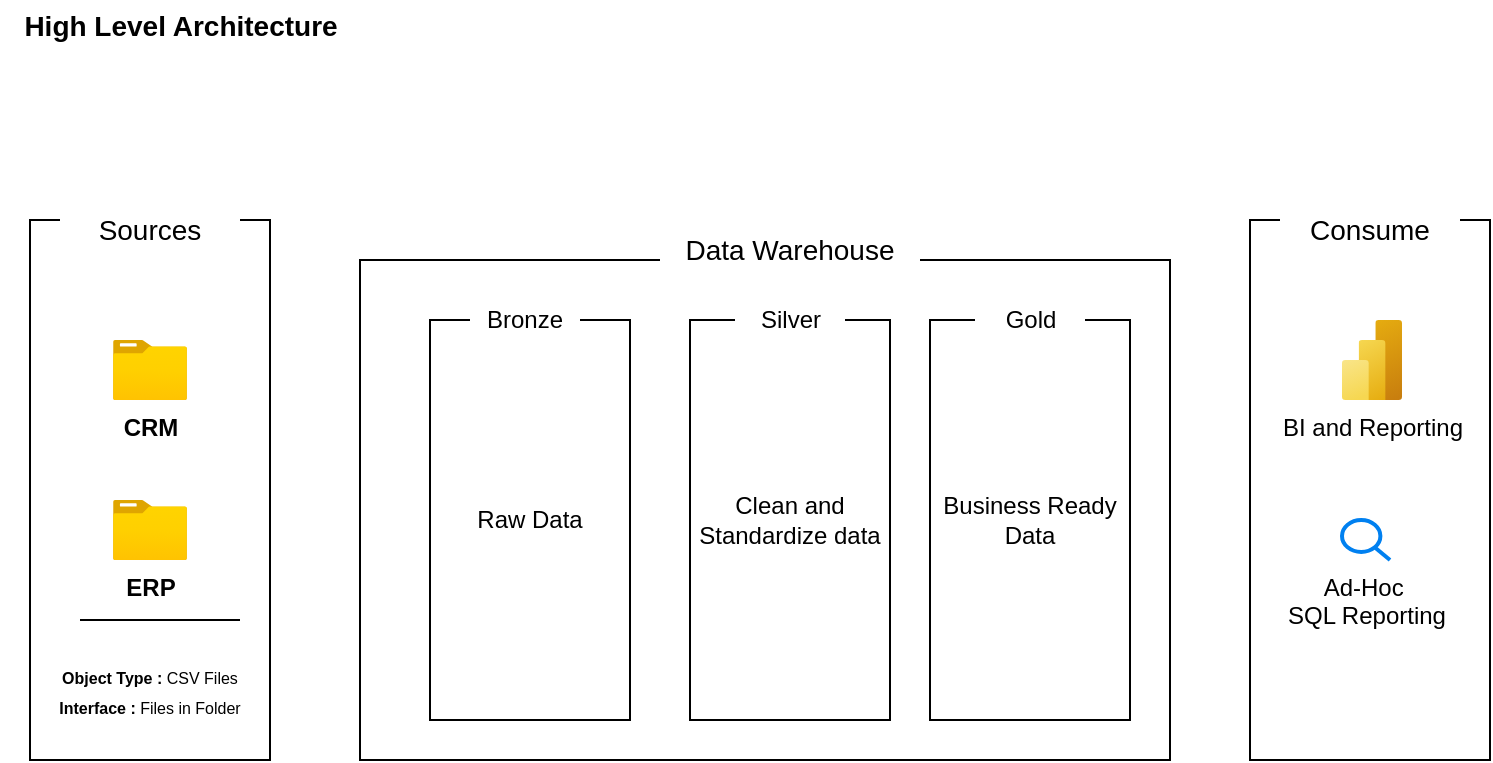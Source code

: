 <mxfile version="26.1.0">
  <diagram name="Page-1" id="cRXtdg7SqLjiKeP-FUML">
    <mxGraphModel dx="569" dy="325" grid="1" gridSize="10" guides="1" tooltips="1" connect="1" arrows="1" fold="1" page="1" pageScale="1" pageWidth="827" pageHeight="1169" math="0" shadow="0">
      <root>
        <mxCell id="0" />
        <mxCell id="1" parent="0" />
        <mxCell id="L8-RwvknkBQppo5TfQSy-2" value="&lt;b&gt;&lt;font style=&quot;font-size: 14px;&quot;&gt;High Level Architecture&lt;/font&gt;&lt;/b&gt;&lt;div&gt;&lt;br&gt;&lt;/div&gt;" style="text;html=1;align=center;verticalAlign=middle;resizable=3;points=[];autosize=1;strokeColor=none;fillColor=none;" vertex="1" parent="1">
          <mxGeometry x="35" y="30" width="180" height="40" as="geometry" />
        </mxCell>
        <mxCell id="L8-RwvknkBQppo5TfQSy-4" value="" style="rounded=0;whiteSpace=wrap;html=1;fillColor=none;" vertex="1" parent="1">
          <mxGeometry x="50" y="140" width="120" height="270" as="geometry" />
        </mxCell>
        <mxCell id="L8-RwvknkBQppo5TfQSy-5" value="&lt;font style=&quot;font-size: 14px;&quot;&gt;Sources&lt;/font&gt;" style="rounded=0;whiteSpace=wrap;html=1;fillColor=default;strokeColor=none;" vertex="1" parent="1">
          <mxGeometry x="65" y="130" width="90" height="30" as="geometry" />
        </mxCell>
        <mxCell id="L8-RwvknkBQppo5TfQSy-6" value="" style="rounded=0;whiteSpace=wrap;html=1;fillColor=none;" vertex="1" parent="1">
          <mxGeometry x="215" y="160" width="405" height="250" as="geometry" />
        </mxCell>
        <mxCell id="L8-RwvknkBQppo5TfQSy-7" value="&lt;span style=&quot;font-size: 14px;&quot;&gt;Data Warehouse&lt;/span&gt;" style="rounded=0;whiteSpace=wrap;html=1;fillColor=default;strokeColor=none;" vertex="1" parent="1">
          <mxGeometry x="365" y="140" width="130" height="30" as="geometry" />
        </mxCell>
        <mxCell id="L8-RwvknkBQppo5TfQSy-8" value="" style="rounded=0;whiteSpace=wrap;html=1;fillColor=none;" vertex="1" parent="1">
          <mxGeometry x="660" y="140" width="120" height="270" as="geometry" />
        </mxCell>
        <mxCell id="L8-RwvknkBQppo5TfQSy-9" value="&lt;span style=&quot;font-size: 14px;&quot;&gt;Consume&lt;/span&gt;" style="rounded=0;whiteSpace=wrap;html=1;fillColor=default;strokeColor=none;" vertex="1" parent="1">
          <mxGeometry x="675" y="130" width="90" height="30" as="geometry" />
        </mxCell>
        <mxCell id="L8-RwvknkBQppo5TfQSy-10" value="Raw Data" style="rounded=0;whiteSpace=wrap;html=1;strokeColor=default;fillColor=none;" vertex="1" parent="1">
          <mxGeometry x="250" y="190" width="100" height="200" as="geometry" />
        </mxCell>
        <mxCell id="L8-RwvknkBQppo5TfQSy-13" value="Clean and Standardize data" style="rounded=0;whiteSpace=wrap;html=1;strokeColor=default;fillColor=none;" vertex="1" parent="1">
          <mxGeometry x="380" y="190" width="100" height="200" as="geometry" />
        </mxCell>
        <mxCell id="L8-RwvknkBQppo5TfQSy-14" value="Business Ready Data" style="rounded=0;whiteSpace=wrap;html=1;strokeColor=default;fillColor=none;" vertex="1" parent="1">
          <mxGeometry x="500" y="190" width="100" height="200" as="geometry" />
        </mxCell>
        <mxCell id="L8-RwvknkBQppo5TfQSy-16" value="&lt;b&gt;CRM&lt;/b&gt;" style="image;aspect=fixed;html=1;points=[];align=center;fontSize=12;image=img/lib/azure2/general/Folder_Blank.svg;" vertex="1" parent="1">
          <mxGeometry x="91.52" y="200" width="36.96" height="30" as="geometry" />
        </mxCell>
        <mxCell id="L8-RwvknkBQppo5TfQSy-18" value="&lt;b&gt;ERP&lt;/b&gt;" style="image;aspect=fixed;html=1;points=[];align=center;fontSize=12;image=img/lib/azure2/general/Folder_Blank.svg;" vertex="1" parent="1">
          <mxGeometry x="91.52" y="280" width="36.96" height="30" as="geometry" />
        </mxCell>
        <mxCell id="L8-RwvknkBQppo5TfQSy-23" value="" style="endArrow=none;html=1;rounded=0;" edge="1" parent="1">
          <mxGeometry width="50" height="50" relative="1" as="geometry">
            <mxPoint x="75" y="340" as="sourcePoint" />
            <mxPoint x="155" y="340" as="targetPoint" />
          </mxGeometry>
        </mxCell>
        <mxCell id="L8-RwvknkBQppo5TfQSy-24" value="&lt;font style=&quot;font-size: 8px;&quot;&gt;&lt;b style=&quot;&quot;&gt;Object Type :&lt;/b&gt; CSV Files&lt;/font&gt;&lt;div&gt;&lt;font style=&quot;font-size: 8px;&quot;&gt;&lt;b style=&quot;&quot;&gt;Interface :&lt;/b&gt; Files in Folder&lt;/font&gt;&lt;/div&gt;" style="text;html=1;align=center;verticalAlign=middle;whiteSpace=wrap;rounded=0;" vertex="1" parent="1">
          <mxGeometry x="50" y="360" width="120" height="30" as="geometry" />
        </mxCell>
        <mxCell id="L8-RwvknkBQppo5TfQSy-27" value="&lt;font style=&quot;font-size: 12px;&quot;&gt;Bronze&lt;/font&gt;" style="rounded=0;whiteSpace=wrap;html=1;fillColor=default;strokeColor=none;" vertex="1" parent="1">
          <mxGeometry x="270" y="180" width="55" height="20" as="geometry" />
        </mxCell>
        <mxCell id="L8-RwvknkBQppo5TfQSy-28" value="Silver" style="rounded=0;whiteSpace=wrap;html=1;fillColor=default;strokeColor=none;" vertex="1" parent="1">
          <mxGeometry x="402.5" y="180" width="55" height="20" as="geometry" />
        </mxCell>
        <mxCell id="L8-RwvknkBQppo5TfQSy-29" value="Gold" style="rounded=0;whiteSpace=wrap;html=1;fillColor=default;strokeColor=none;" vertex="1" parent="1">
          <mxGeometry x="522.5" y="180" width="55" height="20" as="geometry" />
        </mxCell>
        <mxCell id="L8-RwvknkBQppo5TfQSy-33" value="BI and Reporting" style="image;aspect=fixed;html=1;points=[];align=center;fontSize=12;image=img/lib/azure2/analytics/Power_BI_Embedded.svg;" vertex="1" parent="1">
          <mxGeometry x="706" y="190" width="30" height="40" as="geometry" />
        </mxCell>
        <mxCell id="L8-RwvknkBQppo5TfQSy-34" value="Ad-Hoc&amp;nbsp;&lt;div&gt;SQL Reporting&lt;/div&gt;" style="html=1;verticalLabelPosition=bottom;align=center;labelBackgroundColor=#ffffff;verticalAlign=top;strokeWidth=2;strokeColor=#0080F0;shadow=0;dashed=0;shape=mxgraph.ios7.icons.looking_glass;" vertex="1" parent="1">
          <mxGeometry x="706" y="290" width="24" height="20" as="geometry" />
        </mxCell>
      </root>
    </mxGraphModel>
  </diagram>
</mxfile>
